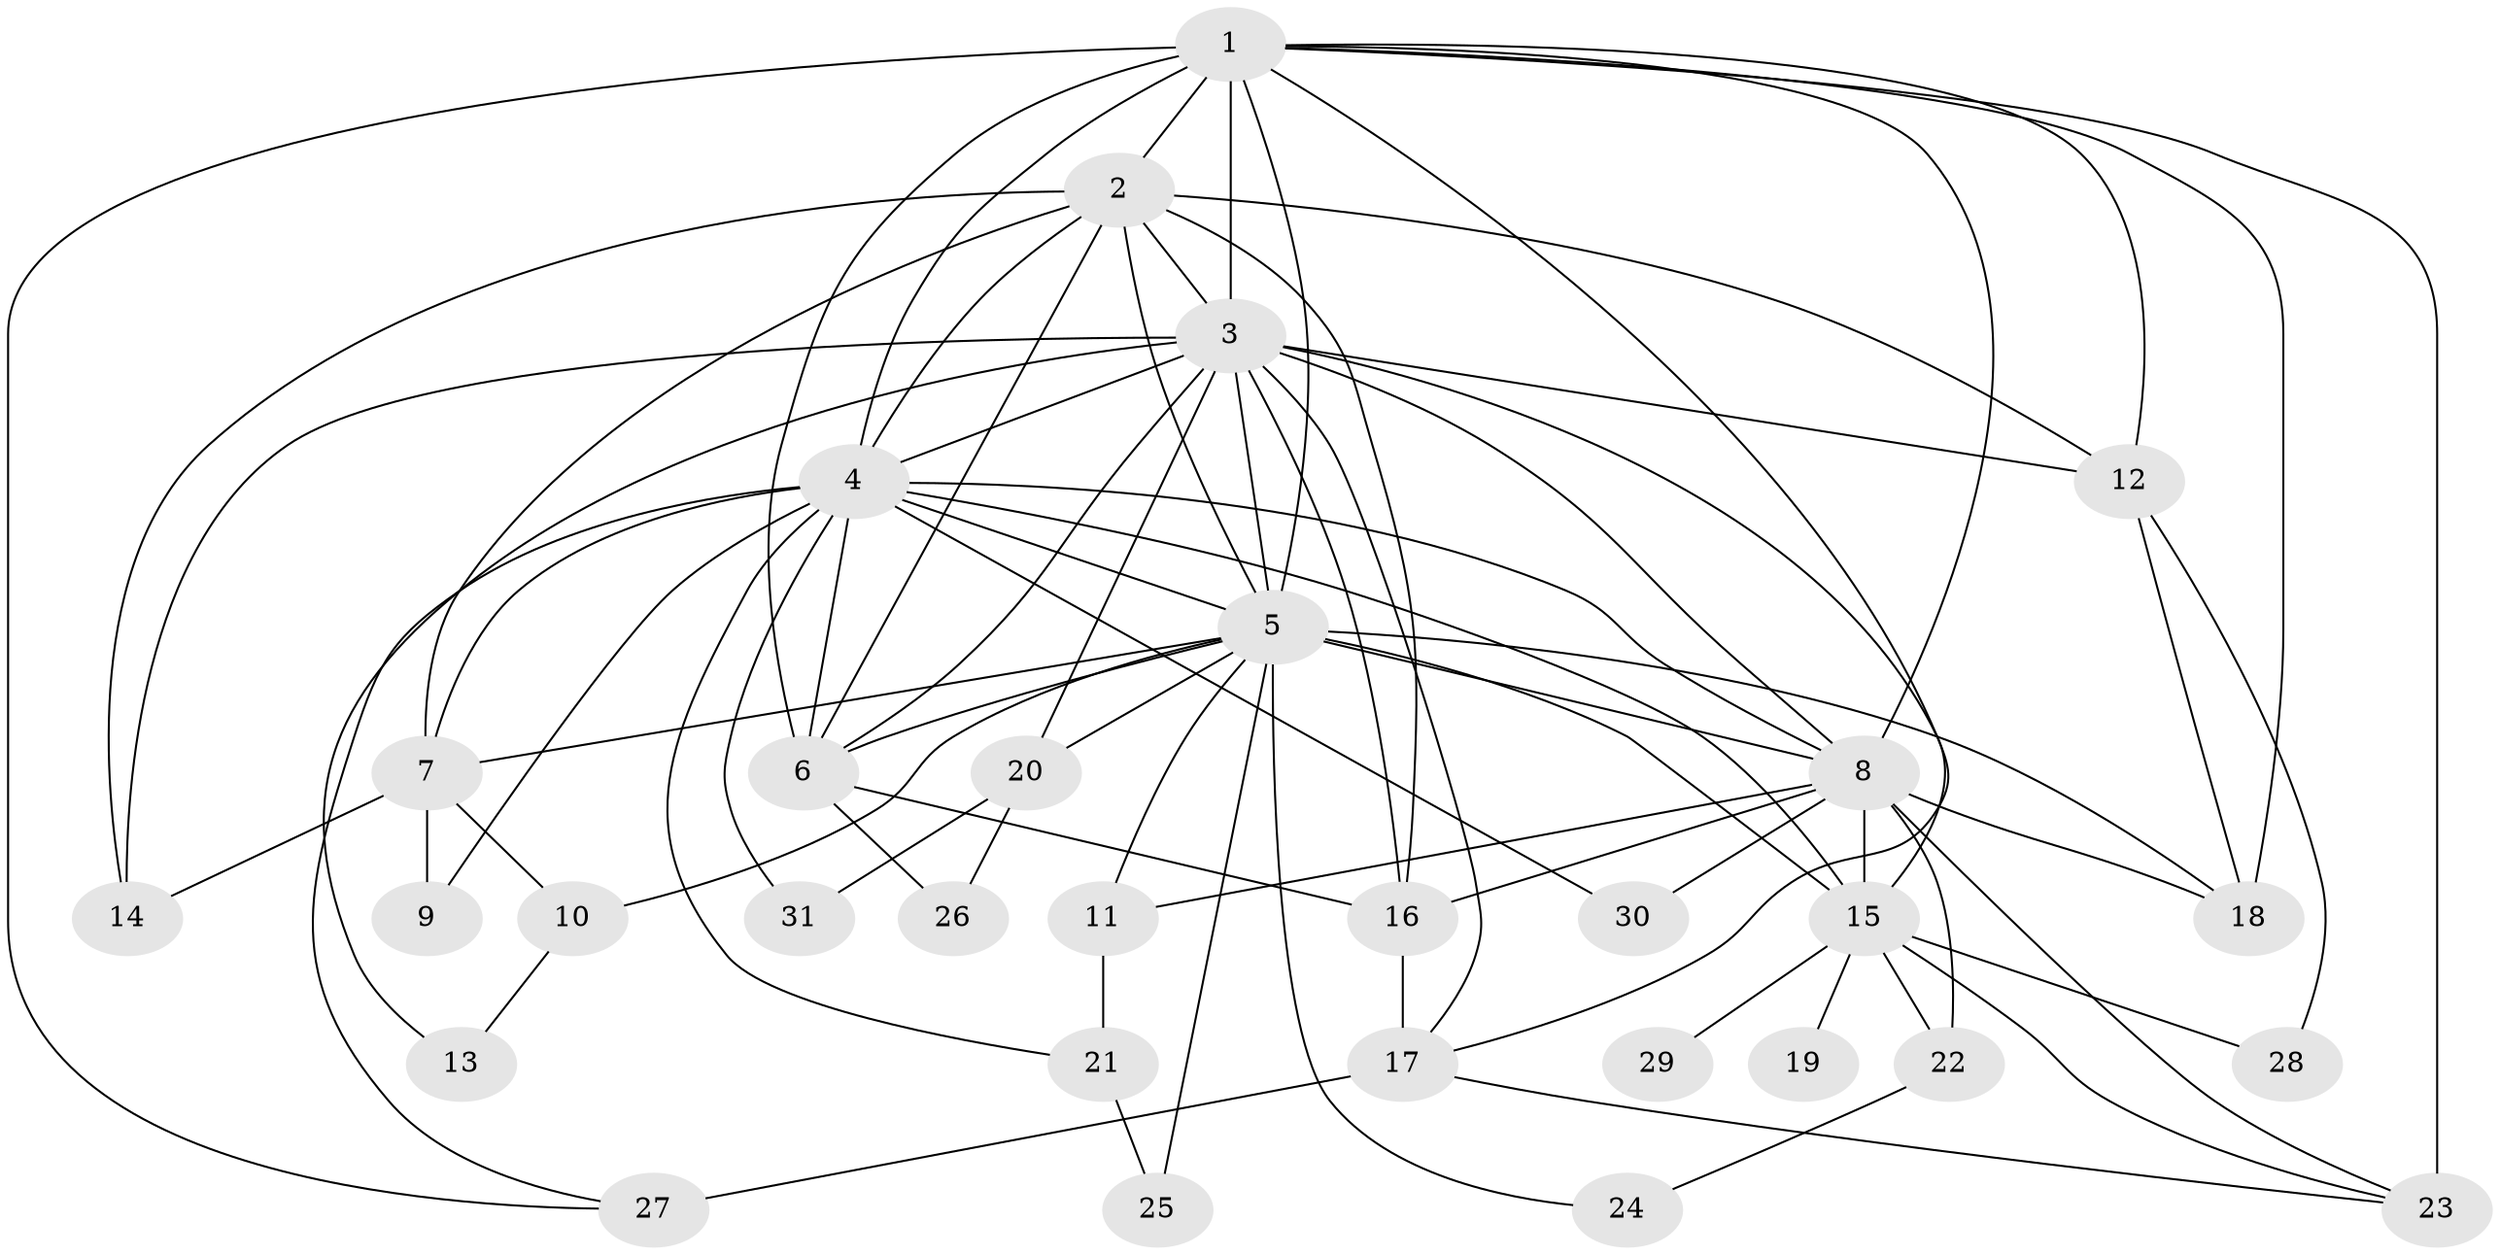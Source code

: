 // original degree distribution, {17: 0.06557377049180328, 12: 0.03278688524590164, 13: 0.01639344262295082, 15: 0.01639344262295082, 16: 0.01639344262295082, 20: 0.01639344262295082, 4: 0.03278688524590164, 3: 0.18032786885245902, 2: 0.5409836065573771, 5: 0.03278688524590164, 6: 0.03278688524590164, 9: 0.01639344262295082}
// Generated by graph-tools (version 1.1) at 2025/35/03/09/25 02:35:08]
// undirected, 31 vertices, 78 edges
graph export_dot {
graph [start="1"]
  node [color=gray90,style=filled];
  1;
  2;
  3;
  4;
  5;
  6;
  7;
  8;
  9;
  10;
  11;
  12;
  13;
  14;
  15;
  16;
  17;
  18;
  19;
  20;
  21;
  22;
  23;
  24;
  25;
  26;
  27;
  28;
  29;
  30;
  31;
  1 -- 2 [weight=4.0];
  1 -- 3 [weight=4.0];
  1 -- 4 [weight=4.0];
  1 -- 5 [weight=2.0];
  1 -- 6 [weight=3.0];
  1 -- 8 [weight=1.0];
  1 -- 12 [weight=2.0];
  1 -- 17 [weight=1.0];
  1 -- 18 [weight=2.0];
  1 -- 23 [weight=5.0];
  1 -- 27 [weight=1.0];
  2 -- 3 [weight=4.0];
  2 -- 4 [weight=4.0];
  2 -- 5 [weight=3.0];
  2 -- 6 [weight=2.0];
  2 -- 7 [weight=5.0];
  2 -- 12 [weight=1.0];
  2 -- 14 [weight=1.0];
  2 -- 16 [weight=1.0];
  3 -- 4 [weight=4.0];
  3 -- 5 [weight=2.0];
  3 -- 6 [weight=2.0];
  3 -- 8 [weight=1.0];
  3 -- 12 [weight=1.0];
  3 -- 13 [weight=1.0];
  3 -- 14 [weight=1.0];
  3 -- 15 [weight=1.0];
  3 -- 16 [weight=1.0];
  3 -- 17 [weight=1.0];
  3 -- 20 [weight=1.0];
  4 -- 5 [weight=2.0];
  4 -- 6 [weight=2.0];
  4 -- 7 [weight=1.0];
  4 -- 8 [weight=7.0];
  4 -- 9 [weight=1.0];
  4 -- 15 [weight=1.0];
  4 -- 21 [weight=1.0];
  4 -- 27 [weight=1.0];
  4 -- 30 [weight=1.0];
  4 -- 31 [weight=1.0];
  5 -- 6 [weight=1.0];
  5 -- 7 [weight=1.0];
  5 -- 8 [weight=2.0];
  5 -- 10 [weight=1.0];
  5 -- 11 [weight=1.0];
  5 -- 15 [weight=1.0];
  5 -- 18 [weight=1.0];
  5 -- 20 [weight=1.0];
  5 -- 24 [weight=1.0];
  5 -- 25 [weight=1.0];
  6 -- 16 [weight=1.0];
  6 -- 26 [weight=1.0];
  7 -- 9 [weight=1.0];
  7 -- 10 [weight=1.0];
  7 -- 14 [weight=1.0];
  8 -- 11 [weight=1.0];
  8 -- 15 [weight=4.0];
  8 -- 16 [weight=1.0];
  8 -- 18 [weight=1.0];
  8 -- 22 [weight=1.0];
  8 -- 23 [weight=1.0];
  8 -- 30 [weight=1.0];
  10 -- 13 [weight=1.0];
  11 -- 21 [weight=1.0];
  12 -- 18 [weight=1.0];
  12 -- 28 [weight=1.0];
  15 -- 19 [weight=2.0];
  15 -- 22 [weight=1.0];
  15 -- 23 [weight=1.0];
  15 -- 28 [weight=1.0];
  15 -- 29 [weight=1.0];
  16 -- 17 [weight=2.0];
  17 -- 23 [weight=1.0];
  17 -- 27 [weight=2.0];
  20 -- 26 [weight=1.0];
  20 -- 31 [weight=1.0];
  21 -- 25 [weight=1.0];
  22 -- 24 [weight=1.0];
}
